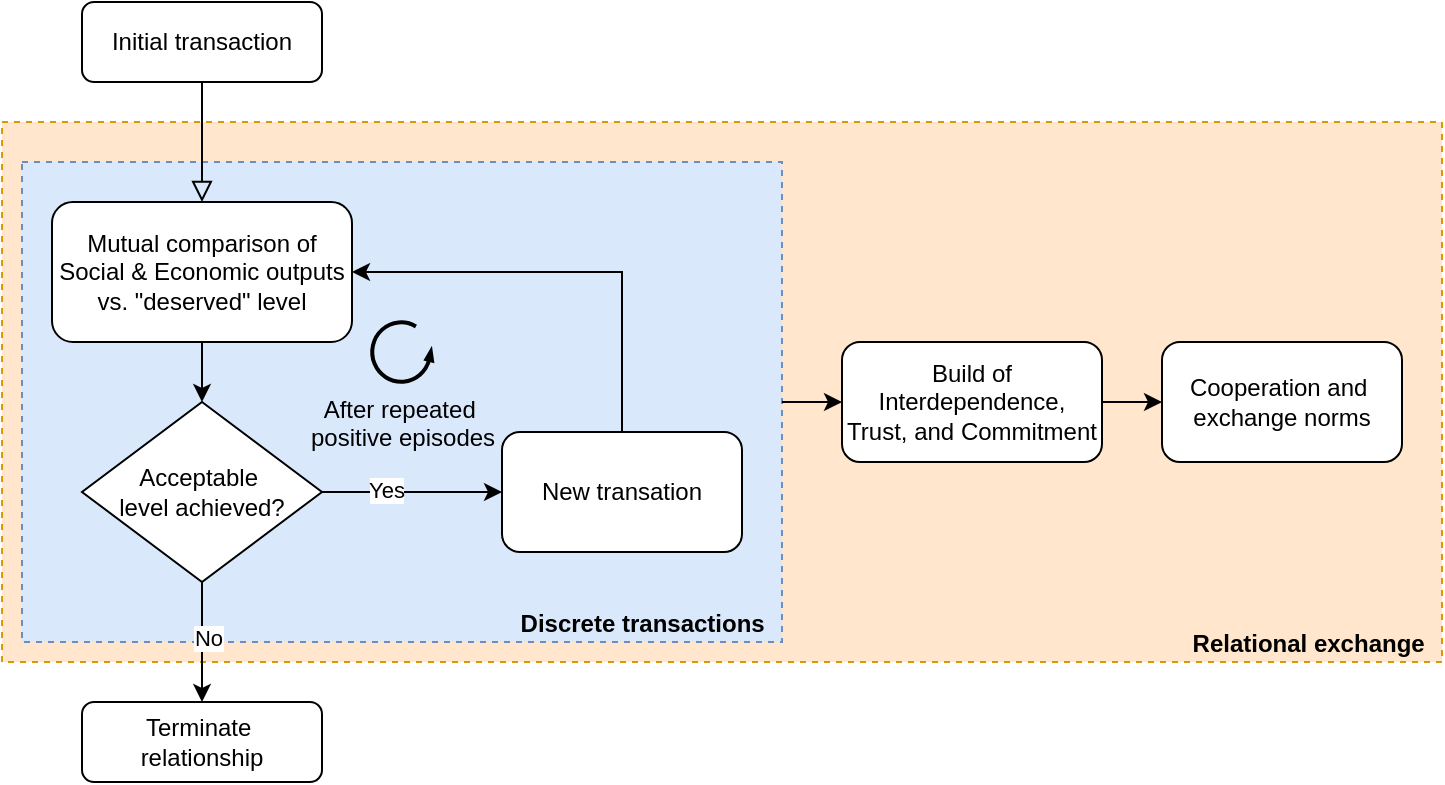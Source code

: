 <mxfile version="24.4.6" type="github">
  <diagram id="C5RBs43oDa-KdzZeNtuy" name="Page-1">
    <mxGraphModel dx="989" dy="538" grid="1" gridSize="10" guides="1" tooltips="1" connect="1" arrows="1" fold="1" page="1" pageScale="1" pageWidth="827" pageHeight="1169" math="0" shadow="0">
      <root>
        <mxCell id="WIyWlLk6GJQsqaUBKTNV-0" />
        <mxCell id="WIyWlLk6GJQsqaUBKTNV-1" parent="WIyWlLk6GJQsqaUBKTNV-0" />
        <mxCell id="Bm2pCjnk2mmBYdMknGZP-29" value="Relational exchange&amp;nbsp;&amp;nbsp;" style="rounded=0;whiteSpace=wrap;html=1;fillColor=#ffe6cc;dashed=1;strokeColor=#d79b00;align=right;verticalAlign=bottom;fontStyle=1" vertex="1" parent="WIyWlLk6GJQsqaUBKTNV-1">
          <mxGeometry x="120" y="150" width="720" height="270" as="geometry" />
        </mxCell>
        <mxCell id="Bm2pCjnk2mmBYdMknGZP-20" value="Discrete transactions&amp;nbsp;&amp;nbsp;" style="rounded=0;whiteSpace=wrap;html=1;fillColor=#dae8fc;dashed=1;strokeColor=#6c8ebf;align=right;verticalAlign=bottom;fontStyle=1" vertex="1" parent="WIyWlLk6GJQsqaUBKTNV-1">
          <mxGeometry x="130" y="170" width="380" height="240" as="geometry" />
        </mxCell>
        <mxCell id="WIyWlLk6GJQsqaUBKTNV-2" value="" style="rounded=0;html=1;jettySize=auto;orthogonalLoop=1;fontSize=11;endArrow=block;endFill=0;endSize=8;strokeWidth=1;shadow=0;labelBackgroundColor=none;edgeStyle=orthogonalEdgeStyle;entryX=0.5;entryY=0;entryDx=0;entryDy=0;" parent="WIyWlLk6GJQsqaUBKTNV-1" source="WIyWlLk6GJQsqaUBKTNV-3" target="Bm2pCjnk2mmBYdMknGZP-0" edge="1">
          <mxGeometry relative="1" as="geometry">
            <mxPoint x="220" y="220" as="targetPoint" />
          </mxGeometry>
        </mxCell>
        <mxCell id="WIyWlLk6GJQsqaUBKTNV-3" value="Initial transaction" style="rounded=1;whiteSpace=wrap;html=1;fontSize=12;glass=0;strokeWidth=1;shadow=0;" parent="WIyWlLk6GJQsqaUBKTNV-1" vertex="1">
          <mxGeometry x="160" y="90" width="120" height="40" as="geometry" />
        </mxCell>
        <mxCell id="Bm2pCjnk2mmBYdMknGZP-2" style="edgeStyle=orthogonalEdgeStyle;rounded=0;orthogonalLoop=1;jettySize=auto;html=1;entryX=0.5;entryY=0;entryDx=0;entryDy=0;" edge="1" parent="WIyWlLk6GJQsqaUBKTNV-1" source="Bm2pCjnk2mmBYdMknGZP-0" target="Bm2pCjnk2mmBYdMknGZP-1">
          <mxGeometry relative="1" as="geometry" />
        </mxCell>
        <mxCell id="Bm2pCjnk2mmBYdMknGZP-0" value="Mutual comparison of Social &amp;amp; Economic outputs vs. &quot;deserved&quot; level" style="rounded=1;whiteSpace=wrap;html=1;" vertex="1" parent="WIyWlLk6GJQsqaUBKTNV-1">
          <mxGeometry x="145" y="190" width="150" height="70" as="geometry" />
        </mxCell>
        <mxCell id="Bm2pCjnk2mmBYdMknGZP-11" style="edgeStyle=orthogonalEdgeStyle;rounded=0;orthogonalLoop=1;jettySize=auto;html=1;entryX=0;entryY=0.5;entryDx=0;entryDy=0;" edge="1" parent="WIyWlLk6GJQsqaUBKTNV-1" source="Bm2pCjnk2mmBYdMknGZP-1" target="Bm2pCjnk2mmBYdMknGZP-10">
          <mxGeometry relative="1" as="geometry" />
        </mxCell>
        <mxCell id="Bm2pCjnk2mmBYdMknGZP-13" value="Yes" style="edgeLabel;html=1;align=center;verticalAlign=middle;resizable=0;points=[];" vertex="1" connectable="0" parent="Bm2pCjnk2mmBYdMknGZP-11">
          <mxGeometry x="-0.3" y="1" relative="1" as="geometry">
            <mxPoint as="offset" />
          </mxGeometry>
        </mxCell>
        <mxCell id="Bm2pCjnk2mmBYdMknGZP-15" style="edgeStyle=orthogonalEdgeStyle;rounded=0;orthogonalLoop=1;jettySize=auto;html=1;entryX=0.5;entryY=0;entryDx=0;entryDy=0;" edge="1" parent="WIyWlLk6GJQsqaUBKTNV-1" source="Bm2pCjnk2mmBYdMknGZP-1" target="Bm2pCjnk2mmBYdMknGZP-8">
          <mxGeometry relative="1" as="geometry" />
        </mxCell>
        <mxCell id="Bm2pCjnk2mmBYdMknGZP-16" value="No" style="edgeLabel;html=1;align=center;verticalAlign=middle;resizable=0;points=[];" vertex="1" connectable="0" parent="Bm2pCjnk2mmBYdMknGZP-15">
          <mxGeometry x="-0.086" y="3" relative="1" as="geometry">
            <mxPoint as="offset" />
          </mxGeometry>
        </mxCell>
        <mxCell id="Bm2pCjnk2mmBYdMknGZP-1" value="Acceptable&amp;nbsp;&lt;div&gt;level achieved?&lt;/div&gt;" style="rhombus;whiteSpace=wrap;html=1;" vertex="1" parent="WIyWlLk6GJQsqaUBKTNV-1">
          <mxGeometry x="160" y="290" width="120" height="90" as="geometry" />
        </mxCell>
        <mxCell id="Bm2pCjnk2mmBYdMknGZP-8" value="Terminate&amp;nbsp;&lt;div&gt;relationship&lt;/div&gt;" style="rounded=1;whiteSpace=wrap;html=1;" vertex="1" parent="WIyWlLk6GJQsqaUBKTNV-1">
          <mxGeometry x="160" y="440" width="120" height="40" as="geometry" />
        </mxCell>
        <mxCell id="Bm2pCjnk2mmBYdMknGZP-12" style="edgeStyle=orthogonalEdgeStyle;rounded=0;orthogonalLoop=1;jettySize=auto;html=1;entryX=1;entryY=0.5;entryDx=0;entryDy=0;exitX=0.5;exitY=0;exitDx=0;exitDy=0;" edge="1" parent="WIyWlLk6GJQsqaUBKTNV-1" source="Bm2pCjnk2mmBYdMknGZP-10" target="Bm2pCjnk2mmBYdMknGZP-0">
          <mxGeometry relative="1" as="geometry" />
        </mxCell>
        <mxCell id="Bm2pCjnk2mmBYdMknGZP-10" value="New transation" style="rounded=1;whiteSpace=wrap;html=1;" vertex="1" parent="WIyWlLk6GJQsqaUBKTNV-1">
          <mxGeometry x="370" y="305" width="120" height="60" as="geometry" />
        </mxCell>
        <mxCell id="Bm2pCjnk2mmBYdMknGZP-17" value="After repeated&amp;nbsp;&lt;div&gt;positive&amp;nbsp;&lt;span style=&quot;background-color: initial;&quot;&gt;episodes&lt;/span&gt;&lt;/div&gt;" style="verticalLabelPosition=bottom;html=1;verticalAlign=top;strokeWidth=2;shape=mxgraph.lean_mapping.physical_pull;pointerEvents=1;" vertex="1" parent="WIyWlLk6GJQsqaUBKTNV-1">
          <mxGeometry x="305" y="250" width="30" height="30" as="geometry" />
        </mxCell>
        <mxCell id="Bm2pCjnk2mmBYdMknGZP-35" style="edgeStyle=orthogonalEdgeStyle;rounded=0;orthogonalLoop=1;jettySize=auto;html=1;entryX=0;entryY=0.5;entryDx=0;entryDy=0;" edge="1" parent="WIyWlLk6GJQsqaUBKTNV-1" source="Bm2pCjnk2mmBYdMknGZP-18" target="Bm2pCjnk2mmBYdMknGZP-25">
          <mxGeometry relative="1" as="geometry" />
        </mxCell>
        <mxCell id="Bm2pCjnk2mmBYdMknGZP-18" value="Build of Interdependence,&lt;div&gt;Trust, and Commitment&lt;/div&gt;" style="rounded=1;whiteSpace=wrap;html=1;" vertex="1" parent="WIyWlLk6GJQsqaUBKTNV-1">
          <mxGeometry x="540" y="260" width="130" height="60" as="geometry" />
        </mxCell>
        <mxCell id="Bm2pCjnk2mmBYdMknGZP-25" value="Cooperation and&amp;nbsp; exchange norms" style="whiteSpace=wrap;html=1;rounded=1;" vertex="1" parent="WIyWlLk6GJQsqaUBKTNV-1">
          <mxGeometry x="700" y="260" width="120" height="60" as="geometry" />
        </mxCell>
        <mxCell id="Bm2pCjnk2mmBYdMknGZP-38" style="edgeStyle=orthogonalEdgeStyle;rounded=0;orthogonalLoop=1;jettySize=auto;html=1;entryX=0;entryY=0.5;entryDx=0;entryDy=0;exitX=1;exitY=0.5;exitDx=0;exitDy=0;" edge="1" parent="WIyWlLk6GJQsqaUBKTNV-1" source="Bm2pCjnk2mmBYdMknGZP-20" target="Bm2pCjnk2mmBYdMknGZP-18">
          <mxGeometry relative="1" as="geometry">
            <mxPoint x="680" y="359" as="sourcePoint" />
            <mxPoint x="717" y="359" as="targetPoint" />
          </mxGeometry>
        </mxCell>
      </root>
    </mxGraphModel>
  </diagram>
</mxfile>
